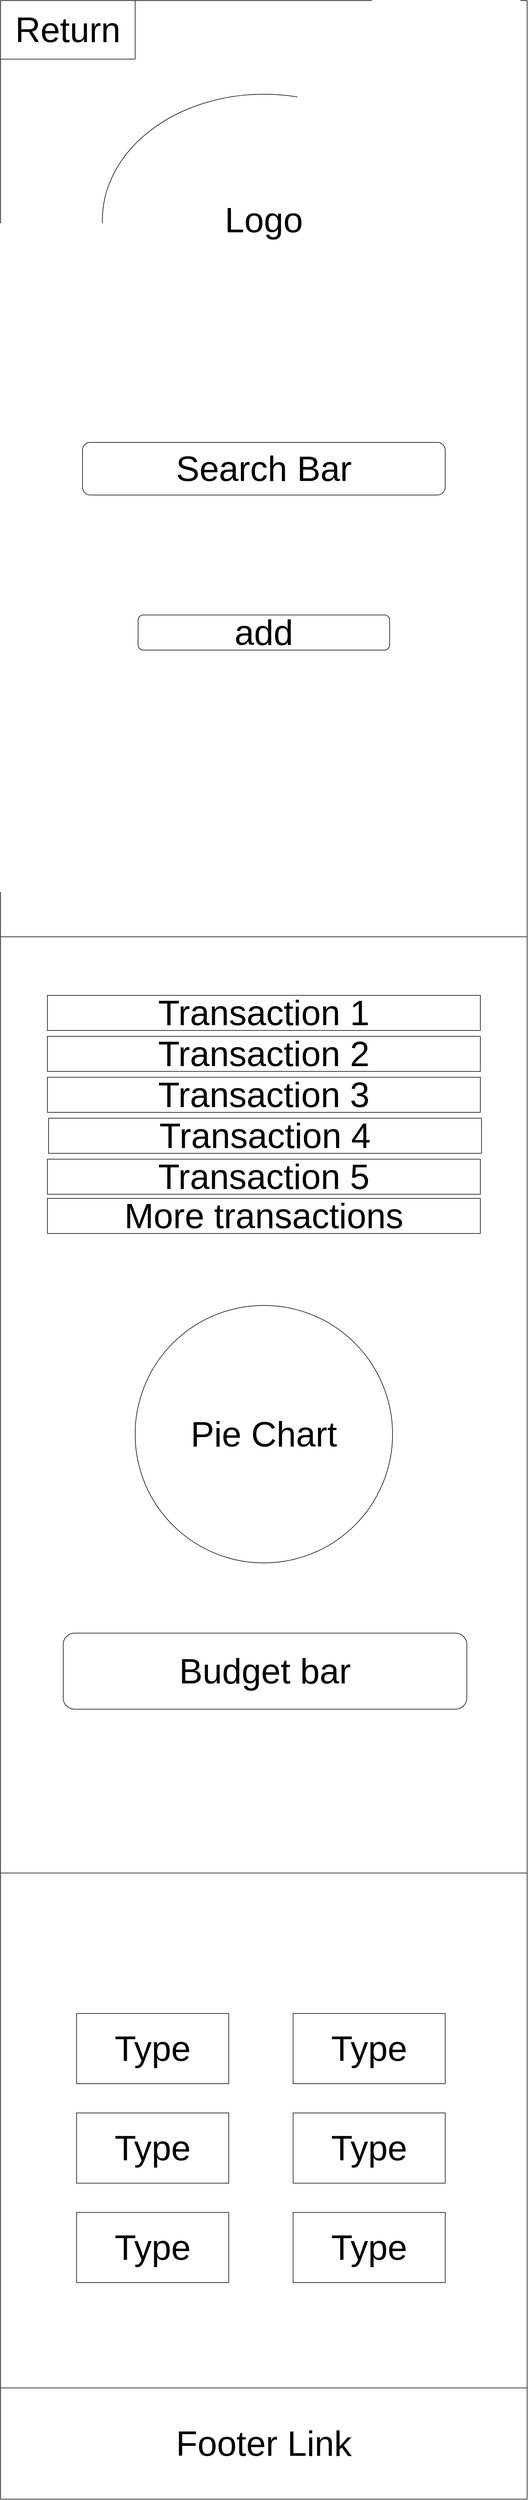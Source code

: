<mxfile version="15.5.4" pages="3"><diagram id="hCaRvt64GD5fyXK5HDOL" name="Page-1"><mxGraphModel dx="2703" dy="1891" grid="1" gridSize="10" guides="1" tooltips="1" connect="1" arrows="1" fold="1" page="1" pageScale="1" pageWidth="900" pageHeight="1600" math="0" shadow="0"><root><mxCell id="0"/><mxCell id="1" parent="0"/><mxCell id="irP0bVaLs_SPpstftwpr-24" value="" style="rounded=0;whiteSpace=wrap;html=1;fontSize=60;align=center;" vertex="1" parent="1"><mxGeometry y="1600" width="900" height="1600" as="geometry"/></mxCell><mxCell id="ahGPfc1J0zoaGpYo3Qzn-1" value="" style="rounded=0;whiteSpace=wrap;html=1;" vertex="1" parent="1"><mxGeometry width="900" height="1600" as="geometry"/></mxCell><mxCell id="ahGPfc1J0zoaGpYo3Qzn-3" value="Logo" style="ellipse;whiteSpace=wrap;html=1;fontSize=60;" vertex="1" parent="1"><mxGeometry x="174" y="160" width="552" height="430" as="geometry"/></mxCell><mxCell id="ahGPfc1J0zoaGpYo3Qzn-4" value="Search Bar" style="rounded=1;whiteSpace=wrap;html=1;fontSize=60;" vertex="1" parent="1"><mxGeometry x="140" y="755" width="620" height="90" as="geometry"/></mxCell><mxCell id="ahGPfc1J0zoaGpYo3Qzn-6" value="add" style="rounded=1;whiteSpace=wrap;html=1;fontSize=60;align=center;" vertex="1" parent="1"><mxGeometry x="235" y="1050" width="430" height="60" as="geometry"/></mxCell><mxCell id="irP0bVaLs_SPpstftwpr-12" value="Transaction 1" style="rounded=0;whiteSpace=wrap;html=1;fontSize=60;align=center;" vertex="1" parent="1"><mxGeometry x="80" y="1700" width="740" height="60" as="geometry"/></mxCell><mxCell id="irP0bVaLs_SPpstftwpr-13" value="&lt;span&gt;Transaction 2&lt;/span&gt;" style="rounded=0;whiteSpace=wrap;html=1;fontSize=60;align=center;" vertex="1" parent="1"><mxGeometry x="80" y="1770" width="740" height="60" as="geometry"/></mxCell><mxCell id="irP0bVaLs_SPpstftwpr-15" value="&lt;span&gt;Transaction 3&lt;/span&gt;" style="rounded=0;whiteSpace=wrap;html=1;fontSize=60;align=center;" vertex="1" parent="1"><mxGeometry x="80" y="1840" width="740" height="60" as="geometry"/></mxCell><mxCell id="irP0bVaLs_SPpstftwpr-17" value="&lt;span&gt;Transaction 4&lt;/span&gt;" style="rounded=0;whiteSpace=wrap;html=1;fontSize=60;align=center;" vertex="1" parent="1"><mxGeometry x="82" y="1910" width="740" height="60" as="geometry"/></mxCell><mxCell id="irP0bVaLs_SPpstftwpr-19" value="&lt;span&gt;Transaction 5&lt;/span&gt;" style="rounded=0;whiteSpace=wrap;html=1;fontSize=60;align=center;" vertex="1" parent="1"><mxGeometry x="80" y="1980" width="740" height="60" as="geometry"/></mxCell><mxCell id="irP0bVaLs_SPpstftwpr-20" value="More transactions" style="rounded=0;whiteSpace=wrap;html=1;fontSize=60;align=center;" vertex="1" parent="1"><mxGeometry x="80" y="2047" width="740" height="60" as="geometry"/></mxCell><mxCell id="irP0bVaLs_SPpstftwpr-21" value="Pie Chart" style="ellipse;whiteSpace=wrap;html=1;aspect=fixed;fontSize=60;align=center;" vertex="1" parent="1"><mxGeometry x="230" y="2230" width="440" height="440" as="geometry"/></mxCell><mxCell id="irP0bVaLs_SPpstftwpr-22" value="Budget bar" style="rounded=1;whiteSpace=wrap;html=1;fontSize=60;align=center;" vertex="1" parent="1"><mxGeometry x="107" y="2790" width="690" height="130" as="geometry"/></mxCell><mxCell id="irP0bVaLs_SPpstftwpr-23" value="" style="rounded=0;whiteSpace=wrap;html=1;fontSize=60;align=center;" vertex="1" parent="1"><mxGeometry y="3200" width="900" height="880" as="geometry"/></mxCell><mxCell id="irP0bVaLs_SPpstftwpr-25" value="Type" style="rounded=0;whiteSpace=wrap;html=1;fontSize=60;align=center;" vertex="1" parent="1"><mxGeometry x="130" y="3440" width="260" height="120" as="geometry"/></mxCell><mxCell id="irP0bVaLs_SPpstftwpr-26" value="&lt;span&gt;Type&lt;/span&gt;" style="rounded=0;whiteSpace=wrap;html=1;fontSize=60;align=center;" vertex="1" parent="1"><mxGeometry x="500" y="3440" width="260" height="120" as="geometry"/></mxCell><mxCell id="irP0bVaLs_SPpstftwpr-27" value="&lt;span&gt;Type&lt;/span&gt;" style="rounded=0;whiteSpace=wrap;html=1;fontSize=60;align=center;" vertex="1" parent="1"><mxGeometry x="130" y="3610" width="260" height="120" as="geometry"/></mxCell><mxCell id="irP0bVaLs_SPpstftwpr-28" value="&lt;span&gt;Type&lt;/span&gt;" style="rounded=0;whiteSpace=wrap;html=1;fontSize=60;align=center;" vertex="1" parent="1"><mxGeometry x="500" y="3610" width="260" height="120" as="geometry"/></mxCell><mxCell id="irP0bVaLs_SPpstftwpr-31" value="&lt;span&gt;Type&lt;/span&gt;" style="rounded=0;whiteSpace=wrap;html=1;fontSize=60;align=center;" vertex="1" parent="1"><mxGeometry x="130" y="3780" width="260" height="120" as="geometry"/></mxCell><mxCell id="irP0bVaLs_SPpstftwpr-32" value="&lt;span&gt;Type&lt;/span&gt;" style="rounded=0;whiteSpace=wrap;html=1;fontSize=60;align=center;" vertex="1" parent="1"><mxGeometry x="500" y="3780" width="260" height="120" as="geometry"/></mxCell><mxCell id="1ZdCF8Gdc4Ao7Bp3yzKx-1" value="Return" style="rounded=0;whiteSpace=wrap;html=1;fontSize=60;align=center;" vertex="1" parent="1"><mxGeometry width="230" height="100" as="geometry"/></mxCell><mxCell id="OxOaQAE6P3i7xeoNKHLd-1" value="Footer Link" style="rounded=0;whiteSpace=wrap;html=1;fontSize=60;align=center;" vertex="1" parent="1"><mxGeometry y="4080" width="900" height="190" as="geometry"/></mxCell></root></mxGraphModel></diagram><diagram id="6dBtsf6px7XpCZwpeB8t" name="Page-2"><mxGraphModel dx="3153" dy="2207" grid="1" gridSize="10" guides="1" tooltips="1" connect="1" arrows="1" fold="1" page="1" pageScale="1" pageWidth="900" pageHeight="1600" math="0" shadow="0"><root><mxCell id="QICM5BejLjjvxMkYIH83-0"/><mxCell id="QICM5BejLjjvxMkYIH83-1" parent="QICM5BejLjjvxMkYIH83-0"/><mxCell id="e8UHptB0vd--oaCecakY-18" value="" style="rounded=0;whiteSpace=wrap;html=1;fontSize=60;align=left;" vertex="1" parent="QICM5BejLjjvxMkYIH83-1"><mxGeometry width="900" height="1600" as="geometry"/></mxCell><mxCell id="e8UHptB0vd--oaCecakY-1" value="Recent Transactions" style="swimlane;fontStyle=0;childLayout=stackLayout;horizontal=1;startSize=100;horizontalStack=0;resizeParent=1;resizeParentMax=0;resizeLast=0;collapsible=1;marginBottom=0;fontSize=60;align=left;" vertex="1" parent="QICM5BejLjjvxMkYIH83-1"><mxGeometry y="140" width="900" height="1200" as="geometry"/></mxCell><mxCell id="e8UHptB0vd--oaCecakY-2" value="Item 1" style="text;strokeColor=none;fillColor=none;align=left;verticalAlign=middle;spacingLeft=4;spacingRight=4;overflow=hidden;points=[[0,0.5],[1,0.5]];portConstraint=eastwest;rotatable=0;fontSize=60;" vertex="1" parent="e8UHptB0vd--oaCecakY-1"><mxGeometry y="100" width="900" height="100" as="geometry"/></mxCell><mxCell id="e8UHptB0vd--oaCecakY-3" value="Item 2" style="text;strokeColor=none;fillColor=none;align=left;verticalAlign=middle;spacingLeft=4;spacingRight=4;overflow=hidden;points=[[0,0.5],[1,0.5]];portConstraint=eastwest;rotatable=0;fontSize=60;" vertex="1" parent="e8UHptB0vd--oaCecakY-1"><mxGeometry y="200" width="900" height="100" as="geometry"/></mxCell><mxCell id="e8UHptB0vd--oaCecakY-4" value="Item 3" style="text;strokeColor=none;fillColor=none;align=left;verticalAlign=middle;spacingLeft=4;spacingRight=4;overflow=hidden;points=[[0,0.5],[1,0.5]];portConstraint=eastwest;rotatable=0;fontSize=60;" vertex="1" parent="e8UHptB0vd--oaCecakY-1"><mxGeometry y="300" width="900" height="100" as="geometry"/></mxCell><mxCell id="e8UHptB0vd--oaCecakY-11" value="Item 4" style="text;strokeColor=none;fillColor=none;align=left;verticalAlign=middle;spacingLeft=4;spacingRight=4;overflow=hidden;points=[[0,0.5],[1,0.5]];portConstraint=eastwest;rotatable=0;fontSize=60;" vertex="1" parent="e8UHptB0vd--oaCecakY-1"><mxGeometry y="400" width="900" height="100" as="geometry"/></mxCell><mxCell id="e8UHptB0vd--oaCecakY-10" value="Item 5" style="text;strokeColor=none;fillColor=none;align=left;verticalAlign=middle;spacingLeft=4;spacingRight=4;overflow=hidden;points=[[0,0.5],[1,0.5]];portConstraint=eastwest;rotatable=0;fontSize=60;" vertex="1" parent="e8UHptB0vd--oaCecakY-1"><mxGeometry y="500" width="900" height="100" as="geometry"/></mxCell><mxCell id="e8UHptB0vd--oaCecakY-9" value="Item 6" style="text;strokeColor=none;fillColor=none;align=left;verticalAlign=middle;spacingLeft=4;spacingRight=4;overflow=hidden;points=[[0,0.5],[1,0.5]];portConstraint=eastwest;rotatable=0;fontSize=60;" vertex="1" parent="e8UHptB0vd--oaCecakY-1"><mxGeometry y="600" width="900" height="100" as="geometry"/></mxCell><mxCell id="e8UHptB0vd--oaCecakY-7" value="..." style="text;strokeColor=none;fillColor=none;align=left;verticalAlign=middle;spacingLeft=4;spacingRight=4;overflow=hidden;points=[[0,0.5],[1,0.5]];portConstraint=eastwest;rotatable=0;fontSize=60;" vertex="1" parent="e8UHptB0vd--oaCecakY-1"><mxGeometry y="700" width="900" height="100" as="geometry"/></mxCell><mxCell id="e8UHptB0vd--oaCecakY-6" style="text;strokeColor=none;fillColor=none;align=left;verticalAlign=middle;spacingLeft=4;spacingRight=4;overflow=hidden;points=[[0,0.5],[1,0.5]];portConstraint=eastwest;rotatable=0;fontSize=60;" vertex="1" parent="e8UHptB0vd--oaCecakY-1"><mxGeometry y="800" width="900" height="100" as="geometry"/></mxCell><mxCell id="e8UHptB0vd--oaCecakY-5" style="text;strokeColor=none;fillColor=none;align=left;verticalAlign=middle;spacingLeft=4;spacingRight=4;overflow=hidden;points=[[0,0.5],[1,0.5]];portConstraint=eastwest;rotatable=0;fontSize=60;" vertex="1" parent="e8UHptB0vd--oaCecakY-1"><mxGeometry y="900" width="900" height="100" as="geometry"/></mxCell><mxCell id="e8UHptB0vd--oaCecakY-17" style="text;strokeColor=none;fillColor=none;align=left;verticalAlign=middle;spacingLeft=4;spacingRight=4;overflow=hidden;points=[[0,0.5],[1,0.5]];portConstraint=eastwest;rotatable=0;fontSize=60;" vertex="1" parent="e8UHptB0vd--oaCecakY-1"><mxGeometry y="1000" width="900" height="100" as="geometry"/></mxCell><mxCell id="e8UHptB0vd--oaCecakY-15" style="text;strokeColor=none;fillColor=none;align=left;verticalAlign=middle;spacingLeft=4;spacingRight=4;overflow=hidden;points=[[0,0.5],[1,0.5]];portConstraint=eastwest;rotatable=0;fontSize=60;" vertex="1" parent="e8UHptB0vd--oaCecakY-1"><mxGeometry y="1100" width="900" height="100" as="geometry"/></mxCell><mxCell id="t-n2IGeCLF7ZU-sH4aJY-0" value="Footer Link" style="rounded=0;whiteSpace=wrap;html=1;fontSize=60;align=center;" vertex="1" parent="QICM5BejLjjvxMkYIH83-1"><mxGeometry y="1340" width="900" height="260" as="geometry"/></mxCell><mxCell id="BwY1nArsJ1duwC2h-VdT-0" value="Logo" style="rounded=0;whiteSpace=wrap;html=1;fontSize=60;align=center;" vertex="1" parent="QICM5BejLjjvxMkYIH83-1"><mxGeometry y="10" width="890" height="120" as="geometry"/></mxCell></root></mxGraphModel></diagram><diagram id="tRfzteUbcE4hxgV4hC7f" name="Page-3"><mxGraphModel dx="2703" dy="3491" grid="1" gridSize="10" guides="1" tooltips="1" connect="1" arrows="1" fold="1" page="1" pageScale="1" pageWidth="900" pageHeight="1600" math="0" shadow="0"><root><mxCell id="Zj1x2ySD_xJ2IRiKuXdQ-0"/><mxCell id="Zj1x2ySD_xJ2IRiKuXdQ-1" parent="Zj1x2ySD_xJ2IRiKuXdQ-0"/><mxCell id="x8wGdxqT71ZVKzR6JQIs-7" value="Name" style="rounded=0;whiteSpace=wrap;html=1;fontSize=60;align=center;" vertex="1" parent="Zj1x2ySD_xJ2IRiKuXdQ-1"><mxGeometry y="190" width="270" height="100" as="geometry"/></mxCell><mxCell id="x8wGdxqT71ZVKzR6JQIs-8" value="Amount" style="rounded=0;whiteSpace=wrap;html=1;fontSize=60;align=center;" vertex="1" parent="Zj1x2ySD_xJ2IRiKuXdQ-1"><mxGeometry x="240" y="190" width="300" height="100" as="geometry"/></mxCell><mxCell id="x8wGdxqT71ZVKzR6JQIs-9" value="Date" style="rounded=0;whiteSpace=wrap;html=1;fontSize=60;align=center;" vertex="1" parent="Zj1x2ySD_xJ2IRiKuXdQ-1"><mxGeometry x="520" y="190" width="270" height="100" as="geometry"/></mxCell><mxCell id="x8wGdxqT71ZVKzR6JQIs-10" value="Edit" style="rounded=0;whiteSpace=wrap;html=1;fontSize=60;align=center;" vertex="1" parent="Zj1x2ySD_xJ2IRiKuXdQ-1"><mxGeometry x="790" y="190" width="110" height="100" as="geometry"/></mxCell><mxCell id="x8wGdxqT71ZVKzR6JQIs-11" value="Transaction by Category" style="rounded=0;whiteSpace=wrap;html=1;fontSize=60;align=center;" vertex="1" parent="Zj1x2ySD_xJ2IRiKuXdQ-1"><mxGeometry width="900" height="190" as="geometry"/></mxCell><mxCell id="x8wGdxqT71ZVKzR6JQIs-12" value="return" style="rounded=0;whiteSpace=wrap;html=1;fontSize=60;align=center;" vertex="1" parent="Zj1x2ySD_xJ2IRiKuXdQ-1"><mxGeometry width="200" height="60" as="geometry"/></mxCell><mxCell id="x8wGdxqT71ZVKzR6JQIs-13" value="Transaction 1" style="rounded=0;whiteSpace=wrap;html=1;fontSize=60;align=center;" vertex="1" parent="Zj1x2ySD_xJ2IRiKuXdQ-1"><mxGeometry y="290" width="900" height="130" as="geometry"/></mxCell><mxCell id="x8wGdxqT71ZVKzR6JQIs-14" value="Transaction 2" style="rounded=0;whiteSpace=wrap;html=1;fontSize=60;align=center;" vertex="1" parent="Zj1x2ySD_xJ2IRiKuXdQ-1"><mxGeometry y="430" width="900" height="130" as="geometry"/></mxCell><mxCell id="x8wGdxqT71ZVKzR6JQIs-15" value="Transaction 3" style="rounded=0;whiteSpace=wrap;html=1;fontSize=60;align=center;" vertex="1" parent="Zj1x2ySD_xJ2IRiKuXdQ-1"><mxGeometry y="570" width="900" height="130" as="geometry"/></mxCell><mxCell id="x8wGdxqT71ZVKzR6JQIs-16" value="Transaction 4" style="rounded=0;whiteSpace=wrap;html=1;fontSize=60;align=center;" vertex="1" parent="Zj1x2ySD_xJ2IRiKuXdQ-1"><mxGeometry y="710" width="900" height="130" as="geometry"/></mxCell><mxCell id="x8wGdxqT71ZVKzR6JQIs-17" value="Transaction 5" style="rounded=0;whiteSpace=wrap;html=1;fontSize=60;align=center;" vertex="1" parent="Zj1x2ySD_xJ2IRiKuXdQ-1"><mxGeometry y="850" width="900" height="130" as="geometry"/></mxCell><mxCell id="x8wGdxqT71ZVKzR6JQIs-19" value="Logo" style="rounded=0;whiteSpace=wrap;html=1;fontSize=60;align=center;" vertex="1" parent="Zj1x2ySD_xJ2IRiKuXdQ-1"><mxGeometry y="-80" width="900" height="80" as="geometry"/></mxCell></root></mxGraphModel></diagram></mxfile>
